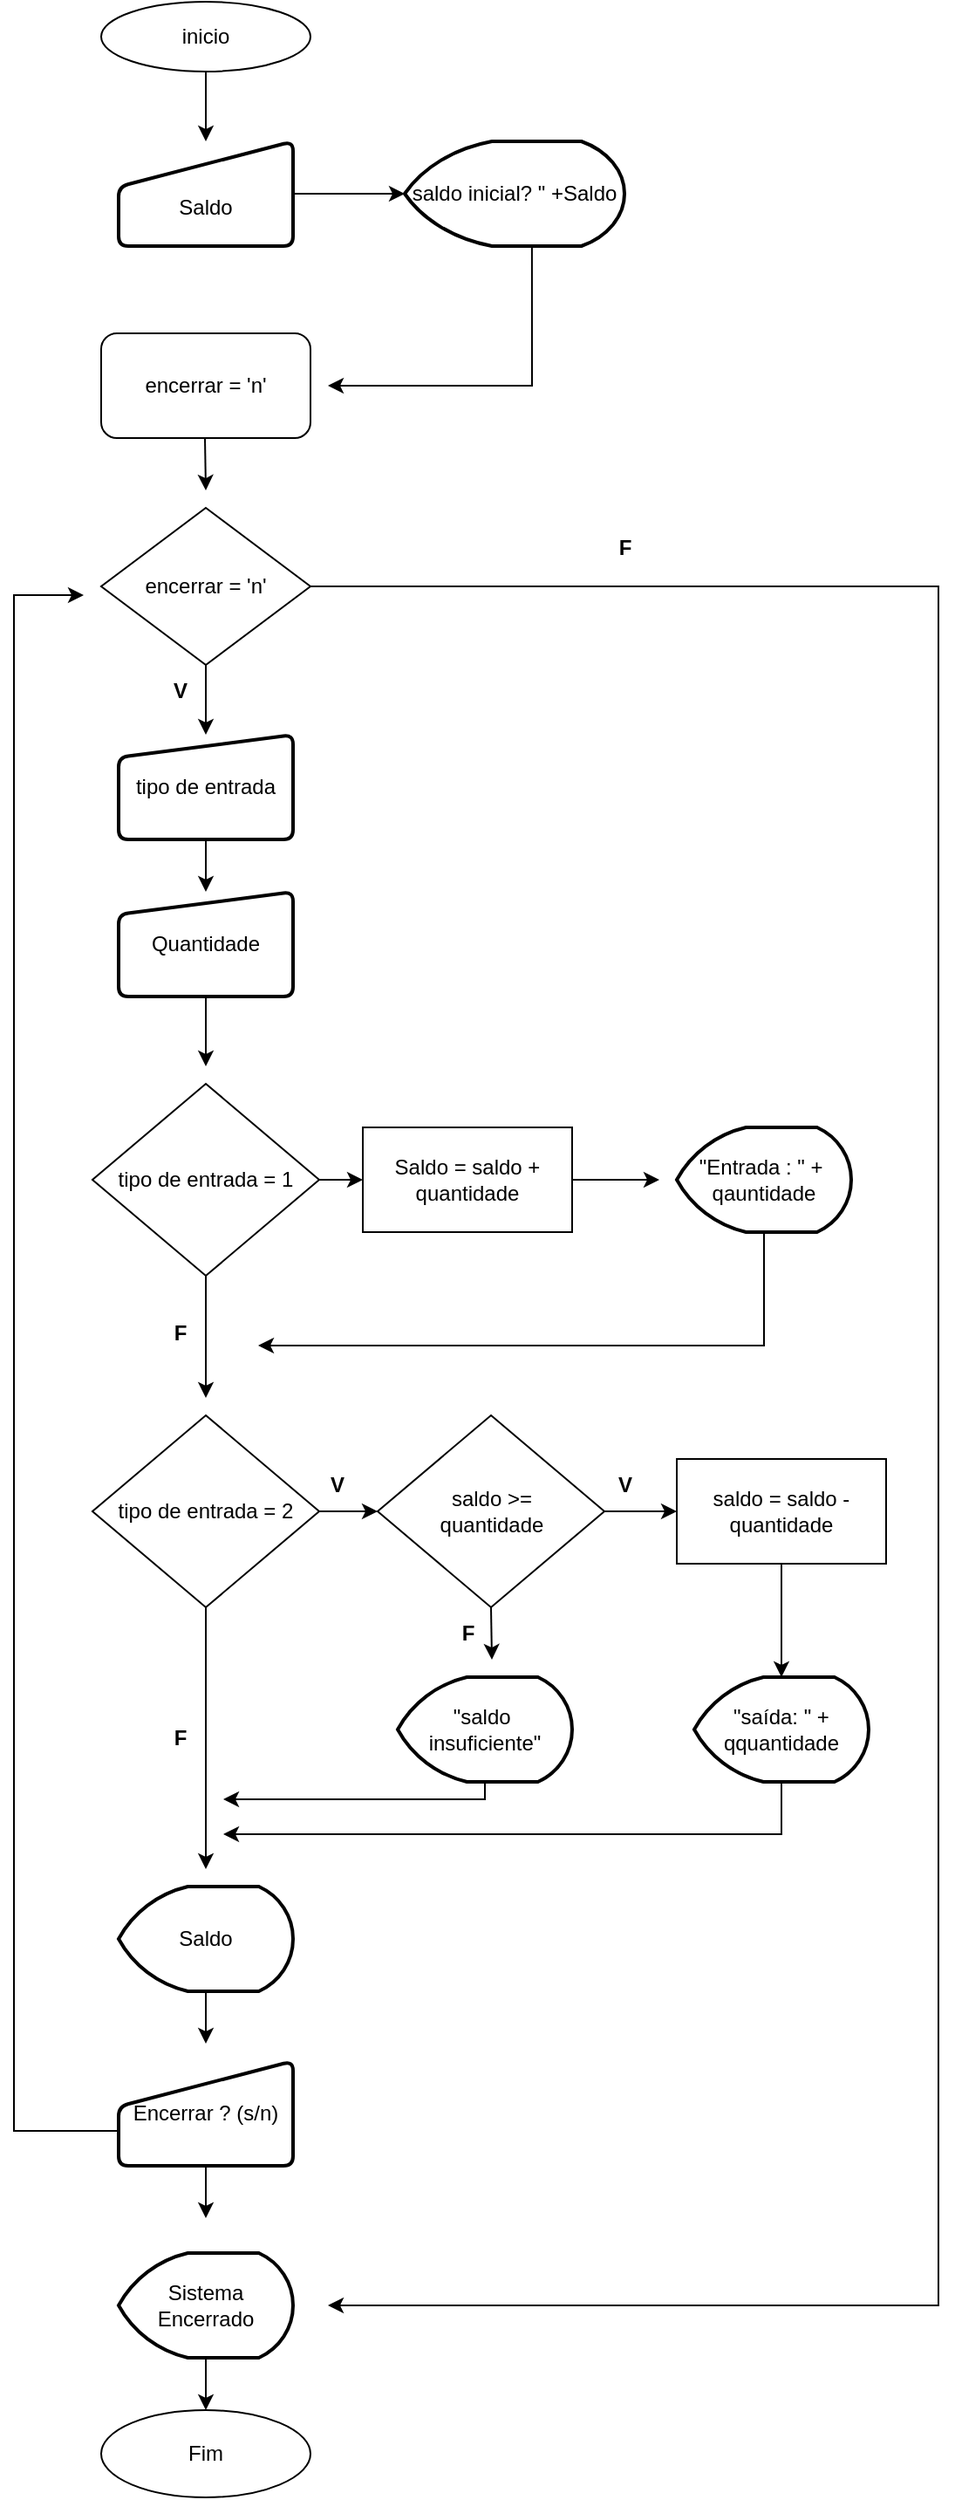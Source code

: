 <mxfile version="21.3.2" type="github">
  <diagram name="Página-1" id="eVqQ10AHLRO4wq-bMQLP">
    <mxGraphModel dx="880" dy="452" grid="1" gridSize="10" guides="1" tooltips="1" connect="1" arrows="1" fold="1" page="1" pageScale="1" pageWidth="827" pageHeight="1169" math="0" shadow="0">
      <root>
        <mxCell id="0" />
        <mxCell id="1" parent="0" />
        <mxCell id="Tgkq1tm7REBKafoB15uf-3" style="edgeStyle=orthogonalEdgeStyle;rounded=0;orthogonalLoop=1;jettySize=auto;html=1;exitX=0.5;exitY=1;exitDx=0;exitDy=0;" edge="1" parent="1" source="Tgkq1tm7REBKafoB15uf-1">
          <mxGeometry relative="1" as="geometry">
            <mxPoint x="250" y="80" as="targetPoint" />
          </mxGeometry>
        </mxCell>
        <mxCell id="Tgkq1tm7REBKafoB15uf-1" value="inicio" style="ellipse;whiteSpace=wrap;html=1;" vertex="1" parent="1">
          <mxGeometry x="190" width="120" height="40" as="geometry" />
        </mxCell>
        <mxCell id="Tgkq1tm7REBKafoB15uf-2" value="" style="endArrow=classic;html=1;rounded=0;" edge="1" parent="1" target="Tgkq1tm7REBKafoB15uf-5">
          <mxGeometry width="50" height="50" relative="1" as="geometry">
            <mxPoint x="300" y="110" as="sourcePoint" />
            <mxPoint x="360" y="110" as="targetPoint" />
          </mxGeometry>
        </mxCell>
        <mxCell id="Tgkq1tm7REBKafoB15uf-4" value="&lt;br&gt;Saldo" style="html=1;strokeWidth=2;shape=manualInput;whiteSpace=wrap;rounded=1;size=26;arcSize=11;" vertex="1" parent="1">
          <mxGeometry x="200" y="80" width="100" height="60" as="geometry" />
        </mxCell>
        <mxCell id="Tgkq1tm7REBKafoB15uf-5" value="saldo inicial? &quot; +Saldo&lt;br&gt;" style="strokeWidth=2;html=1;shape=mxgraph.flowchart.display;whiteSpace=wrap;" vertex="1" parent="1">
          <mxGeometry x="364" y="80" width="126" height="60" as="geometry" />
        </mxCell>
        <mxCell id="Tgkq1tm7REBKafoB15uf-6" value="encerrar = &#39;n&#39;" style="rounded=1;whiteSpace=wrap;html=1;" vertex="1" parent="1">
          <mxGeometry x="190" y="190" width="120" height="60" as="geometry" />
        </mxCell>
        <mxCell id="Tgkq1tm7REBKafoB15uf-7" value="" style="endArrow=classic;html=1;rounded=0;exitX=0.579;exitY=1.017;exitDx=0;exitDy=0;exitPerimeter=0;" edge="1" parent="1" source="Tgkq1tm7REBKafoB15uf-5">
          <mxGeometry width="50" height="50" relative="1" as="geometry">
            <mxPoint x="390" y="260" as="sourcePoint" />
            <mxPoint x="320" y="220" as="targetPoint" />
            <Array as="points">
              <mxPoint x="437" y="220" />
            </Array>
          </mxGeometry>
        </mxCell>
        <mxCell id="Tgkq1tm7REBKafoB15uf-16" value="" style="edgeStyle=orthogonalEdgeStyle;rounded=0;orthogonalLoop=1;jettySize=auto;html=1;" edge="1" parent="1" source="Tgkq1tm7REBKafoB15uf-8" target="Tgkq1tm7REBKafoB15uf-11">
          <mxGeometry relative="1" as="geometry" />
        </mxCell>
        <mxCell id="Tgkq1tm7REBKafoB15uf-29" style="edgeStyle=orthogonalEdgeStyle;rounded=0;orthogonalLoop=1;jettySize=auto;html=1;" edge="1" parent="1" source="Tgkq1tm7REBKafoB15uf-8">
          <mxGeometry relative="1" as="geometry">
            <mxPoint x="320" y="1320" as="targetPoint" />
            <Array as="points">
              <mxPoint x="670" y="335" />
              <mxPoint x="670" y="1320" />
            </Array>
          </mxGeometry>
        </mxCell>
        <mxCell id="Tgkq1tm7REBKafoB15uf-8" value="encerrar = &#39;n&#39;" style="rhombus;whiteSpace=wrap;html=1;" vertex="1" parent="1">
          <mxGeometry x="190" y="290" width="120" height="90" as="geometry" />
        </mxCell>
        <mxCell id="Tgkq1tm7REBKafoB15uf-10" value="" style="endArrow=classic;html=1;rounded=0;" edge="1" parent="1">
          <mxGeometry width="50" height="50" relative="1" as="geometry">
            <mxPoint x="249.5" y="250" as="sourcePoint" />
            <mxPoint x="250" y="280" as="targetPoint" />
          </mxGeometry>
        </mxCell>
        <mxCell id="Tgkq1tm7REBKafoB15uf-14" value="" style="edgeStyle=orthogonalEdgeStyle;rounded=0;orthogonalLoop=1;jettySize=auto;html=1;" edge="1" parent="1" source="Tgkq1tm7REBKafoB15uf-11" target="Tgkq1tm7REBKafoB15uf-12">
          <mxGeometry relative="1" as="geometry" />
        </mxCell>
        <mxCell id="Tgkq1tm7REBKafoB15uf-11" value="tipo de entrada" style="html=1;strokeWidth=2;shape=manualInput;whiteSpace=wrap;rounded=1;size=13;arcSize=11;" vertex="1" parent="1">
          <mxGeometry x="200" y="420" width="100" height="60" as="geometry" />
        </mxCell>
        <mxCell id="Tgkq1tm7REBKafoB15uf-20" value="" style="edgeStyle=orthogonalEdgeStyle;rounded=0;orthogonalLoop=1;jettySize=auto;html=1;" edge="1" parent="1" source="Tgkq1tm7REBKafoB15uf-12">
          <mxGeometry relative="1" as="geometry">
            <mxPoint x="250" y="610" as="targetPoint" />
          </mxGeometry>
        </mxCell>
        <mxCell id="Tgkq1tm7REBKafoB15uf-12" value="Quantidade" style="html=1;strokeWidth=2;shape=manualInput;whiteSpace=wrap;rounded=1;size=13;arcSize=11;" vertex="1" parent="1">
          <mxGeometry x="200" y="510" width="100" height="60" as="geometry" />
        </mxCell>
        <mxCell id="Tgkq1tm7REBKafoB15uf-17" value="&lt;b&gt;V&lt;/b&gt;" style="text;html=1;align=center;verticalAlign=middle;resizable=0;points=[];autosize=1;strokeColor=none;fillColor=none;" vertex="1" parent="1">
          <mxGeometry x="220" y="380" width="30" height="30" as="geometry" />
        </mxCell>
        <mxCell id="Tgkq1tm7REBKafoB15uf-21" style="edgeStyle=orthogonalEdgeStyle;rounded=0;orthogonalLoop=1;jettySize=auto;html=1;exitX=1;exitY=0.5;exitDx=0;exitDy=0;" edge="1" parent="1" source="Tgkq1tm7REBKafoB15uf-18" target="Tgkq1tm7REBKafoB15uf-22">
          <mxGeometry relative="1" as="geometry">
            <mxPoint x="360" y="675" as="targetPoint" />
          </mxGeometry>
        </mxCell>
        <mxCell id="Tgkq1tm7REBKafoB15uf-27" style="edgeStyle=orthogonalEdgeStyle;rounded=0;orthogonalLoop=1;jettySize=auto;html=1;exitX=0.5;exitY=1;exitDx=0;exitDy=0;" edge="1" parent="1" source="Tgkq1tm7REBKafoB15uf-18">
          <mxGeometry relative="1" as="geometry">
            <mxPoint x="250" y="800" as="targetPoint" />
          </mxGeometry>
        </mxCell>
        <mxCell id="Tgkq1tm7REBKafoB15uf-18" value="tipo de entrada = 1" style="rhombus;whiteSpace=wrap;html=1;" vertex="1" parent="1">
          <mxGeometry x="185" y="620" width="130" height="110" as="geometry" />
        </mxCell>
        <mxCell id="Tgkq1tm7REBKafoB15uf-23" style="edgeStyle=orthogonalEdgeStyle;rounded=0;orthogonalLoop=1;jettySize=auto;html=1;exitX=1;exitY=0.5;exitDx=0;exitDy=0;" edge="1" parent="1" source="Tgkq1tm7REBKafoB15uf-22">
          <mxGeometry relative="1" as="geometry">
            <mxPoint x="510" y="675" as="targetPoint" />
          </mxGeometry>
        </mxCell>
        <mxCell id="Tgkq1tm7REBKafoB15uf-22" value="Saldo = saldo +&lt;br&gt;quantidade" style="rounded=0;whiteSpace=wrap;html=1;" vertex="1" parent="1">
          <mxGeometry x="340" y="645" width="120" height="60" as="geometry" />
        </mxCell>
        <mxCell id="Tgkq1tm7REBKafoB15uf-26" style="edgeStyle=orthogonalEdgeStyle;rounded=0;orthogonalLoop=1;jettySize=auto;html=1;exitX=0.5;exitY=1;exitDx=0;exitDy=0;exitPerimeter=0;" edge="1" parent="1" source="Tgkq1tm7REBKafoB15uf-24">
          <mxGeometry relative="1" as="geometry">
            <mxPoint x="280" y="770" as="targetPoint" />
            <Array as="points">
              <mxPoint x="570" y="770" />
            </Array>
          </mxGeometry>
        </mxCell>
        <mxCell id="Tgkq1tm7REBKafoB15uf-24" value="&quot;Entrada : &quot; +&amp;nbsp;&lt;br&gt;qauntidade" style="strokeWidth=2;html=1;shape=mxgraph.flowchart.display;whiteSpace=wrap;" vertex="1" parent="1">
          <mxGeometry x="520" y="645" width="100" height="60" as="geometry" />
        </mxCell>
        <mxCell id="Tgkq1tm7REBKafoB15uf-28" value="&lt;b&gt;F&lt;/b&gt;" style="text;html=1;align=center;verticalAlign=middle;resizable=0;points=[];autosize=1;strokeColor=none;fillColor=none;" vertex="1" parent="1">
          <mxGeometry x="220" y="748" width="30" height="30" as="geometry" />
        </mxCell>
        <mxCell id="Tgkq1tm7REBKafoB15uf-30" value="&lt;b&gt;F&lt;/b&gt;" style="text;html=1;align=center;verticalAlign=middle;resizable=0;points=[];autosize=1;strokeColor=none;fillColor=none;" vertex="1" parent="1">
          <mxGeometry x="475" y="298" width="30" height="30" as="geometry" />
        </mxCell>
        <mxCell id="Tgkq1tm7REBKafoB15uf-37" value="" style="edgeStyle=orthogonalEdgeStyle;rounded=0;orthogonalLoop=1;jettySize=auto;html=1;" edge="1" parent="1" source="Tgkq1tm7REBKafoB15uf-31" target="Tgkq1tm7REBKafoB15uf-32">
          <mxGeometry relative="1" as="geometry" />
        </mxCell>
        <mxCell id="Tgkq1tm7REBKafoB15uf-40" style="edgeStyle=orthogonalEdgeStyle;rounded=0;orthogonalLoop=1;jettySize=auto;html=1;exitX=0.5;exitY=1;exitDx=0;exitDy=0;" edge="1" parent="1" source="Tgkq1tm7REBKafoB15uf-31">
          <mxGeometry relative="1" as="geometry">
            <mxPoint x="250" y="1070" as="targetPoint" />
          </mxGeometry>
        </mxCell>
        <mxCell id="Tgkq1tm7REBKafoB15uf-31" value="tipo de entrada = 2" style="rhombus;whiteSpace=wrap;html=1;" vertex="1" parent="1">
          <mxGeometry x="185" y="810" width="130" height="110" as="geometry" />
        </mxCell>
        <mxCell id="Tgkq1tm7REBKafoB15uf-34" value="" style="edgeStyle=orthogonalEdgeStyle;rounded=0;orthogonalLoop=1;jettySize=auto;html=1;" edge="1" parent="1" source="Tgkq1tm7REBKafoB15uf-32" target="Tgkq1tm7REBKafoB15uf-33">
          <mxGeometry relative="1" as="geometry" />
        </mxCell>
        <mxCell id="Tgkq1tm7REBKafoB15uf-43" style="edgeStyle=orthogonalEdgeStyle;rounded=0;orthogonalLoop=1;jettySize=auto;html=1;exitX=0.5;exitY=1;exitDx=0;exitDy=0;" edge="1" parent="1" source="Tgkq1tm7REBKafoB15uf-32">
          <mxGeometry relative="1" as="geometry">
            <mxPoint x="414" y="950" as="targetPoint" />
          </mxGeometry>
        </mxCell>
        <mxCell id="Tgkq1tm7REBKafoB15uf-32" value="saldo &amp;gt;=&lt;br&gt;quantidade" style="rhombus;whiteSpace=wrap;html=1;" vertex="1" parent="1">
          <mxGeometry x="348.5" y="810" width="130" height="110" as="geometry" />
        </mxCell>
        <mxCell id="Tgkq1tm7REBKafoB15uf-46" value="" style="edgeStyle=orthogonalEdgeStyle;rounded=0;orthogonalLoop=1;jettySize=auto;html=1;" edge="1" parent="1" source="Tgkq1tm7REBKafoB15uf-33" target="Tgkq1tm7REBKafoB15uf-41">
          <mxGeometry relative="1" as="geometry" />
        </mxCell>
        <mxCell id="Tgkq1tm7REBKafoB15uf-33" value="saldo = saldo -&lt;br&gt;quantidade" style="whiteSpace=wrap;html=1;" vertex="1" parent="1">
          <mxGeometry x="520" y="835" width="120" height="60" as="geometry" />
        </mxCell>
        <mxCell id="Tgkq1tm7REBKafoB15uf-38" value="&lt;b&gt;V&lt;/b&gt;" style="text;html=1;align=center;verticalAlign=middle;resizable=0;points=[];autosize=1;strokeColor=none;fillColor=none;" vertex="1" parent="1">
          <mxGeometry x="310" y="835" width="30" height="30" as="geometry" />
        </mxCell>
        <mxCell id="Tgkq1tm7REBKafoB15uf-39" value="&lt;b&gt;V&lt;/b&gt;" style="text;html=1;align=center;verticalAlign=middle;resizable=0;points=[];autosize=1;strokeColor=none;fillColor=none;" vertex="1" parent="1">
          <mxGeometry x="475" y="835" width="30" height="30" as="geometry" />
        </mxCell>
        <mxCell id="Tgkq1tm7REBKafoB15uf-48" style="edgeStyle=orthogonalEdgeStyle;rounded=0;orthogonalLoop=1;jettySize=auto;html=1;exitX=0.5;exitY=1;exitDx=0;exitDy=0;exitPerimeter=0;" edge="1" parent="1" source="Tgkq1tm7REBKafoB15uf-41">
          <mxGeometry relative="1" as="geometry">
            <mxPoint x="260" y="1050" as="targetPoint" />
            <Array as="points">
              <mxPoint x="580" y="1050" />
            </Array>
          </mxGeometry>
        </mxCell>
        <mxCell id="Tgkq1tm7REBKafoB15uf-41" value="&quot;saída: &quot; +&lt;br&gt;qquantidade" style="strokeWidth=2;html=1;shape=mxgraph.flowchart.display;whiteSpace=wrap;" vertex="1" parent="1">
          <mxGeometry x="530" y="960" width="100" height="60" as="geometry" />
        </mxCell>
        <mxCell id="Tgkq1tm7REBKafoB15uf-47" style="edgeStyle=orthogonalEdgeStyle;rounded=0;orthogonalLoop=1;jettySize=auto;html=1;" edge="1" parent="1" source="Tgkq1tm7REBKafoB15uf-42">
          <mxGeometry relative="1" as="geometry">
            <mxPoint x="260" y="1030" as="targetPoint" />
            <Array as="points">
              <mxPoint x="410" y="1030" />
              <mxPoint x="271" y="1030" />
            </Array>
          </mxGeometry>
        </mxCell>
        <mxCell id="Tgkq1tm7REBKafoB15uf-42" value="&quot;saldo&amp;nbsp;&lt;br&gt;insuficiente&quot;" style="strokeWidth=2;html=1;shape=mxgraph.flowchart.display;whiteSpace=wrap;" vertex="1" parent="1">
          <mxGeometry x="360" y="960" width="100" height="60" as="geometry" />
        </mxCell>
        <mxCell id="Tgkq1tm7REBKafoB15uf-44" value="&lt;b&gt;F&lt;/b&gt;" style="text;html=1;align=center;verticalAlign=middle;resizable=0;points=[];autosize=1;strokeColor=none;fillColor=none;" vertex="1" parent="1">
          <mxGeometry x="385" y="920" width="30" height="30" as="geometry" />
        </mxCell>
        <mxCell id="Tgkq1tm7REBKafoB15uf-49" value="&lt;b&gt;F&lt;/b&gt;" style="text;html=1;align=center;verticalAlign=middle;resizable=0;points=[];autosize=1;strokeColor=none;fillColor=none;" vertex="1" parent="1">
          <mxGeometry x="220" y="980" width="30" height="30" as="geometry" />
        </mxCell>
        <mxCell id="Tgkq1tm7REBKafoB15uf-51" style="edgeStyle=orthogonalEdgeStyle;rounded=0;orthogonalLoop=1;jettySize=auto;html=1;exitX=0.5;exitY=1;exitDx=0;exitDy=0;exitPerimeter=0;" edge="1" parent="1" source="Tgkq1tm7REBKafoB15uf-50">
          <mxGeometry relative="1" as="geometry">
            <mxPoint x="250" y="1170" as="targetPoint" />
          </mxGeometry>
        </mxCell>
        <mxCell id="Tgkq1tm7REBKafoB15uf-50" value="Saldo" style="strokeWidth=2;html=1;shape=mxgraph.flowchart.display;whiteSpace=wrap;" vertex="1" parent="1">
          <mxGeometry x="200" y="1080" width="100" height="60" as="geometry" />
        </mxCell>
        <mxCell id="Tgkq1tm7REBKafoB15uf-53" style="edgeStyle=orthogonalEdgeStyle;rounded=0;orthogonalLoop=1;jettySize=auto;html=1;" edge="1" parent="1" source="Tgkq1tm7REBKafoB15uf-52">
          <mxGeometry relative="1" as="geometry">
            <mxPoint x="180" y="340" as="targetPoint" />
            <Array as="points">
              <mxPoint x="140" y="1220" />
              <mxPoint x="140" y="340" />
            </Array>
          </mxGeometry>
        </mxCell>
        <mxCell id="Tgkq1tm7REBKafoB15uf-54" style="edgeStyle=orthogonalEdgeStyle;rounded=0;orthogonalLoop=1;jettySize=auto;html=1;exitX=0.5;exitY=1;exitDx=0;exitDy=0;" edge="1" parent="1" source="Tgkq1tm7REBKafoB15uf-52">
          <mxGeometry relative="1" as="geometry">
            <mxPoint x="250" y="1270" as="targetPoint" />
          </mxGeometry>
        </mxCell>
        <mxCell id="Tgkq1tm7REBKafoB15uf-52" value="Encerrar ? (s/n)" style="html=1;strokeWidth=2;shape=manualInput;whiteSpace=wrap;rounded=1;size=26;arcSize=11;" vertex="1" parent="1">
          <mxGeometry x="200" y="1180" width="100" height="60" as="geometry" />
        </mxCell>
        <mxCell id="Tgkq1tm7REBKafoB15uf-56" style="edgeStyle=orthogonalEdgeStyle;rounded=0;orthogonalLoop=1;jettySize=auto;html=1;exitX=0.5;exitY=1;exitDx=0;exitDy=0;exitPerimeter=0;" edge="1" parent="1" source="Tgkq1tm7REBKafoB15uf-55" target="Tgkq1tm7REBKafoB15uf-57">
          <mxGeometry relative="1" as="geometry">
            <mxPoint x="250" y="1380" as="targetPoint" />
          </mxGeometry>
        </mxCell>
        <mxCell id="Tgkq1tm7REBKafoB15uf-55" value="Sistema Encerrado" style="strokeWidth=2;html=1;shape=mxgraph.flowchart.display;whiteSpace=wrap;" vertex="1" parent="1">
          <mxGeometry x="200" y="1290" width="100" height="60" as="geometry" />
        </mxCell>
        <mxCell id="Tgkq1tm7REBKafoB15uf-57" value="Fim" style="ellipse;whiteSpace=wrap;html=1;" vertex="1" parent="1">
          <mxGeometry x="190" y="1380" width="120" height="50" as="geometry" />
        </mxCell>
      </root>
    </mxGraphModel>
  </diagram>
</mxfile>
